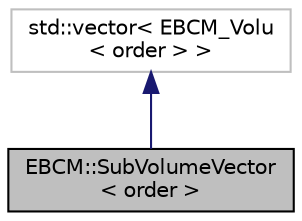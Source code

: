 digraph "EBCM::SubVolumeVector&lt; order &gt;"
{
  edge [fontname="Helvetica",fontsize="10",labelfontname="Helvetica",labelfontsize="10"];
  node [fontname="Helvetica",fontsize="10",shape=record];
  Node0 [label="EBCM::SubVolumeVector\l\< order \>",height=0.2,width=0.4,color="black", fillcolor="grey75", style="filled", fontcolor="black"];
  Node1 -> Node0 [dir="back",color="midnightblue",fontsize="10",style="solid",fontname="Helvetica"];
  Node1 [label="std::vector\< EBCM_Volu\l\< order \> \>",height=0.2,width=0.4,color="grey75", fillcolor="white", style="filled"];
}
